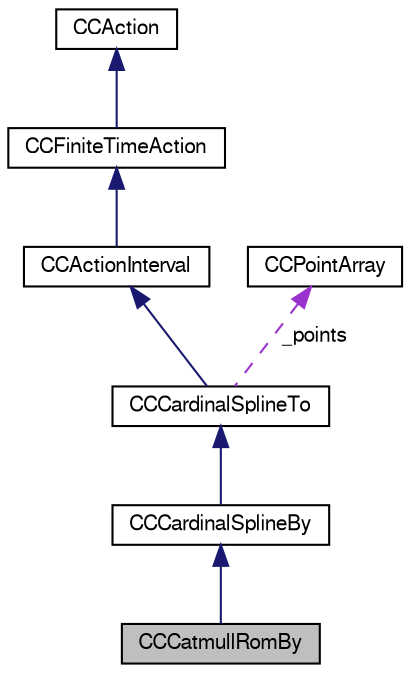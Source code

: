 digraph G
{
  bgcolor="transparent";
  edge [fontname="FreeSans",fontsize="10",labelfontname="FreeSans",labelfontsize="10"];
  node [fontname="FreeSans",fontsize="10",shape=record];
  Node1 [label="CCCatmullRomBy",height=0.2,width=0.4,color="black", fillcolor="grey75", style="filled" fontcolor="black"];
  Node2 -> Node1 [dir="back",color="midnightblue",fontsize="10",style="solid",fontname="FreeSans"];
  Node2 [label="CCCardinalSplineBy",height=0.2,width=0.4,color="black",URL="$interface_c_c_cardinal_spline_by.html"];
  Node3 -> Node2 [dir="back",color="midnightblue",fontsize="10",style="solid",fontname="FreeSans"];
  Node3 [label="CCCardinalSplineTo",height=0.2,width=0.4,color="black",URL="$interface_c_c_cardinal_spline_to.html"];
  Node4 -> Node3 [dir="back",color="midnightblue",fontsize="10",style="solid",fontname="FreeSans"];
  Node4 [label="CCActionInterval",height=0.2,width=0.4,color="black",URL="$interface_c_c_action_interval.html"];
  Node5 -> Node4 [dir="back",color="midnightblue",fontsize="10",style="solid",fontname="FreeSans"];
  Node5 [label="CCFiniteTimeAction",height=0.2,width=0.4,color="black",URL="$interface_c_c_finite_time_action.html"];
  Node6 -> Node5 [dir="back",color="midnightblue",fontsize="10",style="solid",fontname="FreeSans"];
  Node6 [label="CCAction",height=0.2,width=0.4,color="black",URL="$interface_c_c_action.html"];
  Node7 -> Node3 [dir="back",color="darkorchid3",fontsize="10",style="dashed",label=" _points" ,fontname="FreeSans"];
  Node7 [label="CCPointArray",height=0.2,width=0.4,color="black",URL="$interface_c_c_point_array.html"];
}
